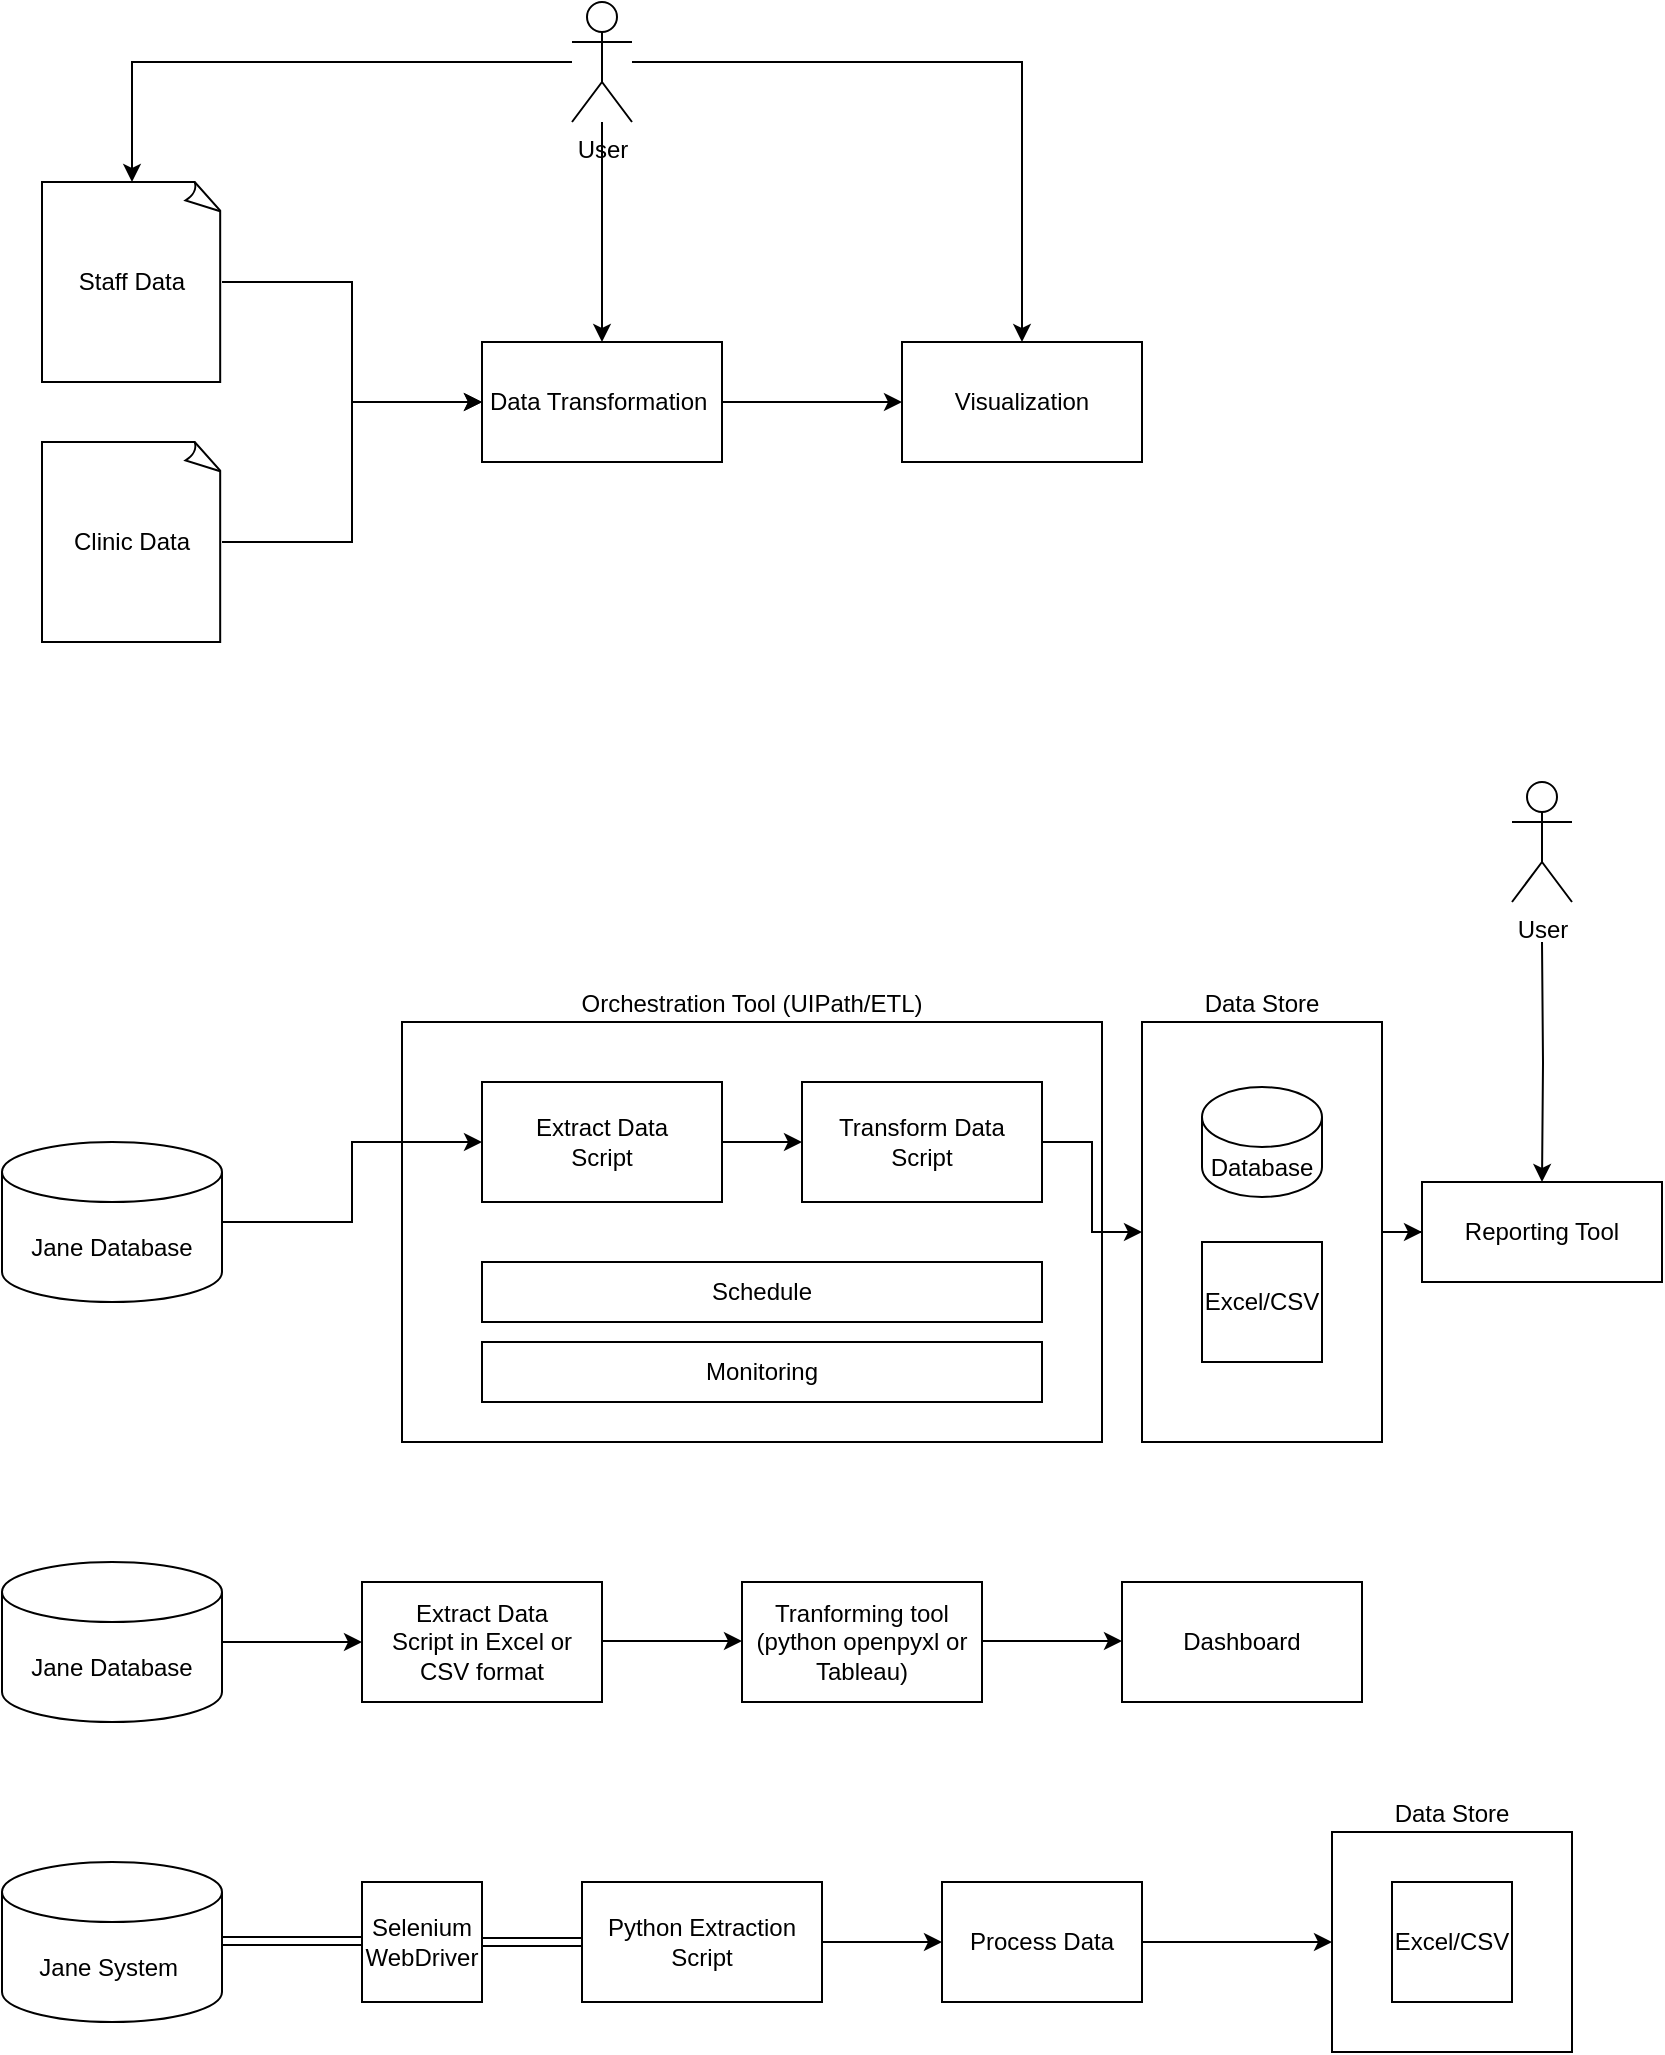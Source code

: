 <mxfile version="24.7.16" pages="2">
  <diagram id="8a4ZU6Z-VyqIHd6qSn7e" name="Page-1">
    <mxGraphModel dx="1050" dy="1657" grid="1" gridSize="10" guides="1" tooltips="1" connect="1" arrows="1" fold="1" page="1" pageScale="1" pageWidth="850" pageHeight="1100" math="0" shadow="0">
      <root>
        <mxCell id="0" />
        <mxCell id="1" parent="0" />
        <mxCell id="FepOOjuwtJR2uLTRB49b-29" style="edgeStyle=orthogonalEdgeStyle;rounded=0;orthogonalLoop=1;jettySize=auto;html=1;" parent="1" source="FepOOjuwtJR2uLTRB49b-23" target="FepOOjuwtJR2uLTRB49b-24" edge="1">
          <mxGeometry relative="1" as="geometry" />
        </mxCell>
        <mxCell id="FepOOjuwtJR2uLTRB49b-23" value="Data Store" style="rounded=0;whiteSpace=wrap;html=1;labelPosition=center;verticalLabelPosition=top;align=center;verticalAlign=bottom;" parent="1" vertex="1">
          <mxGeometry x="670" y="500" width="120" height="210" as="geometry" />
        </mxCell>
        <mxCell id="FepOOjuwtJR2uLTRB49b-24" value="Reporting Tool" style="rounded=0;whiteSpace=wrap;html=1;labelPosition=center;verticalLabelPosition=middle;align=center;verticalAlign=middle;" parent="1" vertex="1">
          <mxGeometry x="810" y="580" width="120" height="50" as="geometry" />
        </mxCell>
        <mxCell id="FepOOjuwtJR2uLTRB49b-12" value="Orchestration Tool (UIPath/ETL)" style="rounded=0;whiteSpace=wrap;html=1;labelPosition=center;verticalLabelPosition=top;align=center;verticalAlign=bottom;" parent="1" vertex="1">
          <mxGeometry x="300" y="500" width="350" height="210" as="geometry" />
        </mxCell>
        <mxCell id="FepOOjuwtJR2uLTRB49b-4" style="edgeStyle=orthogonalEdgeStyle;rounded=0;orthogonalLoop=1;jettySize=auto;html=1;" parent="1" source="FepOOjuwtJR2uLTRB49b-1" target="FepOOjuwtJR2uLTRB49b-3" edge="1">
          <mxGeometry relative="1" as="geometry" />
        </mxCell>
        <mxCell id="FepOOjuwtJR2uLTRB49b-1" value="Staff Data" style="whiteSpace=wrap;html=1;shape=mxgraph.basic.document" parent="1" vertex="1">
          <mxGeometry x="120" y="80" width="90" height="100" as="geometry" />
        </mxCell>
        <mxCell id="FepOOjuwtJR2uLTRB49b-6" style="edgeStyle=orthogonalEdgeStyle;rounded=0;orthogonalLoop=1;jettySize=auto;html=1;" parent="1" source="FepOOjuwtJR2uLTRB49b-2" target="FepOOjuwtJR2uLTRB49b-3" edge="1">
          <mxGeometry relative="1" as="geometry" />
        </mxCell>
        <mxCell id="FepOOjuwtJR2uLTRB49b-2" value="Clinic Data" style="whiteSpace=wrap;html=1;shape=mxgraph.basic.document" parent="1" vertex="1">
          <mxGeometry x="120" y="210" width="90" height="100" as="geometry" />
        </mxCell>
        <mxCell id="FepOOjuwtJR2uLTRB49b-8" style="edgeStyle=orthogonalEdgeStyle;rounded=0;orthogonalLoop=1;jettySize=auto;html=1;entryX=0;entryY=0.5;entryDx=0;entryDy=0;" parent="1" source="FepOOjuwtJR2uLTRB49b-3" target="FepOOjuwtJR2uLTRB49b-7" edge="1">
          <mxGeometry relative="1" as="geometry" />
        </mxCell>
        <mxCell id="FepOOjuwtJR2uLTRB49b-3" value="Data Transformation&amp;nbsp;" style="rounded=0;whiteSpace=wrap;html=1;" parent="1" vertex="1">
          <mxGeometry x="340" y="160" width="120" height="60" as="geometry" />
        </mxCell>
        <mxCell id="FepOOjuwtJR2uLTRB49b-7" value="Visualization" style="rounded=0;whiteSpace=wrap;html=1;" parent="1" vertex="1">
          <mxGeometry x="550" y="160" width="120" height="60" as="geometry" />
        </mxCell>
        <mxCell id="FepOOjuwtJR2uLTRB49b-22" style="edgeStyle=orthogonalEdgeStyle;rounded=0;orthogonalLoop=1;jettySize=auto;html=1;" parent="1" source="FepOOjuwtJR2uLTRB49b-10" target="FepOOjuwtJR2uLTRB49b-15" edge="1">
          <mxGeometry relative="1" as="geometry" />
        </mxCell>
        <mxCell id="FepOOjuwtJR2uLTRB49b-10" value="Jane Database" style="shape=cylinder3;whiteSpace=wrap;html=1;boundedLbl=1;backgroundOutline=1;size=15;" parent="1" vertex="1">
          <mxGeometry x="100" y="560" width="110" height="80" as="geometry" />
        </mxCell>
        <mxCell id="FepOOjuwtJR2uLTRB49b-28" style="edgeStyle=orthogonalEdgeStyle;rounded=0;orthogonalLoop=1;jettySize=auto;html=1;" parent="1" source="FepOOjuwtJR2uLTRB49b-14" target="FepOOjuwtJR2uLTRB49b-23" edge="1">
          <mxGeometry relative="1" as="geometry" />
        </mxCell>
        <mxCell id="FepOOjuwtJR2uLTRB49b-14" value="Transform Data&lt;br&gt;Script" style="rounded=0;whiteSpace=wrap;html=1;" parent="1" vertex="1">
          <mxGeometry x="500" y="530" width="120" height="60" as="geometry" />
        </mxCell>
        <mxCell id="FepOOjuwtJR2uLTRB49b-21" style="edgeStyle=orthogonalEdgeStyle;rounded=0;orthogonalLoop=1;jettySize=auto;html=1;entryX=0;entryY=0.5;entryDx=0;entryDy=0;" parent="1" source="FepOOjuwtJR2uLTRB49b-15" target="FepOOjuwtJR2uLTRB49b-14" edge="1">
          <mxGeometry relative="1" as="geometry" />
        </mxCell>
        <mxCell id="FepOOjuwtJR2uLTRB49b-15" value="Extract Data&lt;br&gt;Script" style="rounded=0;whiteSpace=wrap;html=1;" parent="1" vertex="1">
          <mxGeometry x="340" y="530" width="120" height="60" as="geometry" />
        </mxCell>
        <mxCell id="FepOOjuwtJR2uLTRB49b-16" value="Schedule" style="rounded=0;whiteSpace=wrap;html=1;" parent="1" vertex="1">
          <mxGeometry x="340" y="620" width="280" height="30" as="geometry" />
        </mxCell>
        <mxCell id="FepOOjuwtJR2uLTRB49b-17" value="Monitoring" style="rounded=0;whiteSpace=wrap;html=1;" parent="1" vertex="1">
          <mxGeometry x="340" y="660" width="280" height="30" as="geometry" />
        </mxCell>
        <mxCell id="FepOOjuwtJR2uLTRB49b-27" value="Excel/CSV" style="whiteSpace=wrap;html=1;aspect=fixed;" parent="1" vertex="1">
          <mxGeometry x="700" y="610" width="60" height="60" as="geometry" />
        </mxCell>
        <mxCell id="FepOOjuwtJR2uLTRB49b-31" style="edgeStyle=orthogonalEdgeStyle;rounded=0;orthogonalLoop=1;jettySize=auto;html=1;entryX=0.5;entryY=0;entryDx=0;entryDy=0;" parent="1" target="FepOOjuwtJR2uLTRB49b-24" edge="1">
          <mxGeometry relative="1" as="geometry">
            <mxPoint x="870" y="460" as="sourcePoint" />
          </mxGeometry>
        </mxCell>
        <mxCell id="FepOOjuwtJR2uLTRB49b-30" value="User" style="shape=umlActor;verticalLabelPosition=bottom;verticalAlign=top;html=1;outlineConnect=0;" parent="1" vertex="1">
          <mxGeometry x="855" y="380" width="30" height="60" as="geometry" />
        </mxCell>
        <mxCell id="FepOOjuwtJR2uLTRB49b-34" style="edgeStyle=orthogonalEdgeStyle;rounded=0;orthogonalLoop=1;jettySize=auto;html=1;entryX=0.5;entryY=0;entryDx=0;entryDy=0;" parent="1" source="FepOOjuwtJR2uLTRB49b-32" target="FepOOjuwtJR2uLTRB49b-3" edge="1">
          <mxGeometry relative="1" as="geometry" />
        </mxCell>
        <mxCell id="FepOOjuwtJR2uLTRB49b-35" style="edgeStyle=orthogonalEdgeStyle;rounded=0;orthogonalLoop=1;jettySize=auto;html=1;entryX=0.5;entryY=0;entryDx=0;entryDy=0;" parent="1" source="FepOOjuwtJR2uLTRB49b-32" target="FepOOjuwtJR2uLTRB49b-7" edge="1">
          <mxGeometry relative="1" as="geometry" />
        </mxCell>
        <mxCell id="FepOOjuwtJR2uLTRB49b-32" value="User" style="shape=umlActor;verticalLabelPosition=bottom;verticalAlign=top;html=1;outlineConnect=0;" parent="1" vertex="1">
          <mxGeometry x="385" y="-10" width="30" height="60" as="geometry" />
        </mxCell>
        <mxCell id="FepOOjuwtJR2uLTRB49b-33" style="edgeStyle=orthogonalEdgeStyle;rounded=0;orthogonalLoop=1;jettySize=auto;html=1;entryX=0.5;entryY=0;entryDx=0;entryDy=0;entryPerimeter=0;" parent="1" source="FepOOjuwtJR2uLTRB49b-32" target="FepOOjuwtJR2uLTRB49b-1" edge="1">
          <mxGeometry relative="1" as="geometry" />
        </mxCell>
        <mxCell id="kw8B8-ltcToT4oLCygjj-1" value="Jane Database" style="shape=cylinder3;whiteSpace=wrap;html=1;boundedLbl=1;backgroundOutline=1;size=15;" parent="1" vertex="1">
          <mxGeometry x="100" y="770" width="110" height="80" as="geometry" />
        </mxCell>
        <mxCell id="kw8B8-ltcToT4oLCygjj-4" value="" style="endArrow=classic;html=1;rounded=0;" parent="1" edge="1">
          <mxGeometry width="50" height="50" relative="1" as="geometry">
            <mxPoint x="210" y="810" as="sourcePoint" />
            <mxPoint x="280" y="810" as="targetPoint" />
          </mxGeometry>
        </mxCell>
        <mxCell id="kw8B8-ltcToT4oLCygjj-5" value="Extract Data&lt;br&gt;Script in Excel or CSV format" style="rounded=0;whiteSpace=wrap;html=1;" parent="1" vertex="1">
          <mxGeometry x="280" y="780" width="120" height="60" as="geometry" />
        </mxCell>
        <mxCell id="kw8B8-ltcToT4oLCygjj-6" value="" style="endArrow=classic;html=1;rounded=0;" parent="1" edge="1">
          <mxGeometry width="50" height="50" relative="1" as="geometry">
            <mxPoint x="400" y="809.5" as="sourcePoint" />
            <mxPoint x="470" y="809.5" as="targetPoint" />
          </mxGeometry>
        </mxCell>
        <mxCell id="kw8B8-ltcToT4oLCygjj-7" value="Tranforming tool (python openpyxl or Tableau)" style="rounded=0;whiteSpace=wrap;html=1;labelPosition=center;verticalLabelPosition=middle;align=center;verticalAlign=middle;" parent="1" vertex="1">
          <mxGeometry x="470" y="780" width="120" height="60" as="geometry" />
        </mxCell>
        <mxCell id="kw8B8-ltcToT4oLCygjj-8" value="" style="endArrow=classic;html=1;rounded=0;" parent="1" edge="1">
          <mxGeometry width="50" height="50" relative="1" as="geometry">
            <mxPoint x="590" y="809.5" as="sourcePoint" />
            <mxPoint x="660" y="809.5" as="targetPoint" />
          </mxGeometry>
        </mxCell>
        <mxCell id="kw8B8-ltcToT4oLCygjj-9" value="Dashboard" style="rounded=0;whiteSpace=wrap;html=1;labelPosition=center;verticalLabelPosition=middle;align=center;verticalAlign=middle;" parent="1" vertex="1">
          <mxGeometry x="660" y="780" width="120" height="60" as="geometry" />
        </mxCell>
        <mxCell id="2zM0MzYV7KFd4S3_Iorx-1" value="Jane System&amp;nbsp;" style="shape=cylinder3;whiteSpace=wrap;html=1;boundedLbl=1;backgroundOutline=1;size=15;" vertex="1" parent="1">
          <mxGeometry x="100" y="920" width="110" height="80" as="geometry" />
        </mxCell>
        <mxCell id="2zM0MzYV7KFd4S3_Iorx-2" value="" style="endArrow=classic;html=1;rounded=0;shape=link;" edge="1" parent="1">
          <mxGeometry width="50" height="50" relative="1" as="geometry">
            <mxPoint x="210" y="959.5" as="sourcePoint" />
            <mxPoint x="280" y="959.5" as="targetPoint" />
          </mxGeometry>
        </mxCell>
        <mxCell id="2zM0MzYV7KFd4S3_Iorx-6" value="Database" style="shape=cylinder3;whiteSpace=wrap;html=1;boundedLbl=1;backgroundOutline=1;size=15;" vertex="1" parent="1">
          <mxGeometry x="700" y="532.5" width="60" height="55" as="geometry" />
        </mxCell>
        <mxCell id="2zM0MzYV7KFd4S3_Iorx-9" value="" style="edgeStyle=orthogonalEdgeStyle;rounded=0;orthogonalLoop=1;jettySize=auto;html=1;shape=link;" edge="1" parent="1" source="2zM0MzYV7KFd4S3_Iorx-7" target="2zM0MzYV7KFd4S3_Iorx-8">
          <mxGeometry relative="1" as="geometry" />
        </mxCell>
        <mxCell id="2zM0MzYV7KFd4S3_Iorx-7" value="Selenium WebDriver" style="whiteSpace=wrap;html=1;aspect=fixed;" vertex="1" parent="1">
          <mxGeometry x="280" y="930" width="60" height="60" as="geometry" />
        </mxCell>
        <mxCell id="2zM0MzYV7KFd4S3_Iorx-11" value="" style="edgeStyle=orthogonalEdgeStyle;rounded=0;orthogonalLoop=1;jettySize=auto;html=1;" edge="1" parent="1" source="2zM0MzYV7KFd4S3_Iorx-8" target="2zM0MzYV7KFd4S3_Iorx-10">
          <mxGeometry relative="1" as="geometry" />
        </mxCell>
        <mxCell id="2zM0MzYV7KFd4S3_Iorx-8" value="Python Extraction Script" style="whiteSpace=wrap;html=1;" vertex="1" parent="1">
          <mxGeometry x="390" y="930" width="120" height="60" as="geometry" />
        </mxCell>
        <mxCell id="2zM0MzYV7KFd4S3_Iorx-13" value="" style="edgeStyle=orthogonalEdgeStyle;rounded=0;orthogonalLoop=1;jettySize=auto;html=1;" edge="1" parent="1" source="2zM0MzYV7KFd4S3_Iorx-10" target="2zM0MzYV7KFd4S3_Iorx-12">
          <mxGeometry relative="1" as="geometry" />
        </mxCell>
        <mxCell id="2zM0MzYV7KFd4S3_Iorx-10" value="Process Data" style="whiteSpace=wrap;html=1;" vertex="1" parent="1">
          <mxGeometry x="570" y="930" width="100" height="60" as="geometry" />
        </mxCell>
        <mxCell id="2zM0MzYV7KFd4S3_Iorx-12" value="Data Store" style="rounded=0;whiteSpace=wrap;html=1;labelPosition=center;verticalLabelPosition=top;align=center;verticalAlign=bottom;" vertex="1" parent="1">
          <mxGeometry x="765" y="905" width="120" height="110" as="geometry" />
        </mxCell>
        <mxCell id="2zM0MzYV7KFd4S3_Iorx-14" value="Excel/CSV" style="whiteSpace=wrap;html=1;aspect=fixed;" vertex="1" parent="1">
          <mxGeometry x="795" y="930" width="60" height="60" as="geometry" />
        </mxCell>
      </root>
    </mxGraphModel>
  </diagram>
  <diagram id="7K1y_mcv5HdaKqdPlzyn" name="Page-2">
    <mxGraphModel dx="1050" dy="618" grid="1" gridSize="10" guides="1" tooltips="1" connect="1" arrows="1" fold="1" page="1" pageScale="1" pageWidth="850" pageHeight="1100" math="0" shadow="0">
      <root>
        <mxCell id="0" />
        <mxCell id="1" parent="0" />
      </root>
    </mxGraphModel>
  </diagram>
</mxfile>
